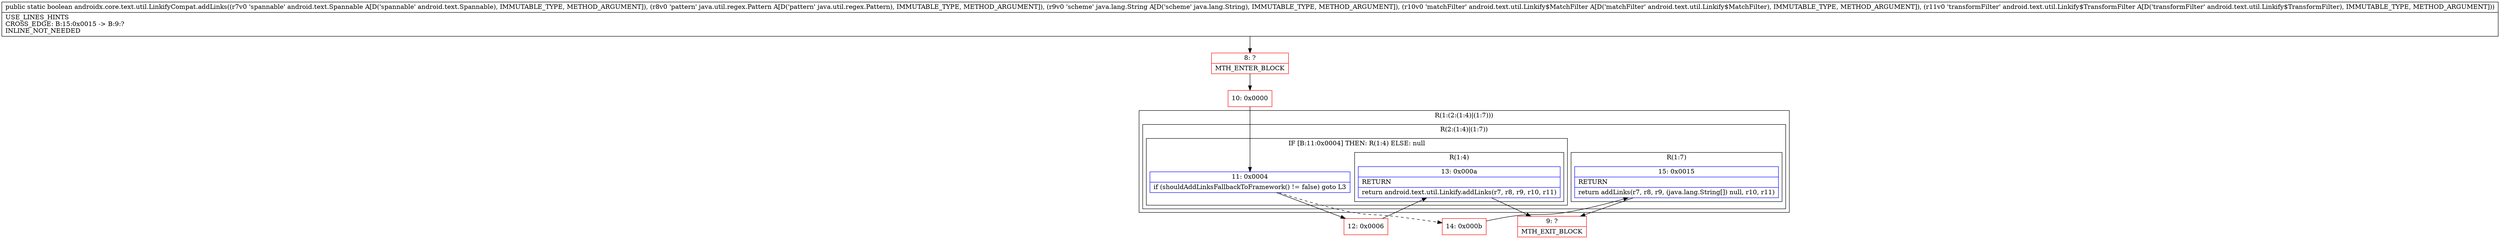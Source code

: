 digraph "CFG forandroidx.core.text.util.LinkifyCompat.addLinks(Landroid\/text\/Spannable;Ljava\/util\/regex\/Pattern;Ljava\/lang\/String;Landroid\/text\/util\/Linkify$MatchFilter;Landroid\/text\/util\/Linkify$TransformFilter;)Z" {
subgraph cluster_Region_451811567 {
label = "R(1:(2:(1:4)|(1:7)))";
node [shape=record,color=blue];
subgraph cluster_Region_1634410469 {
label = "R(2:(1:4)|(1:7))";
node [shape=record,color=blue];
subgraph cluster_IfRegion_482491004 {
label = "IF [B:11:0x0004] THEN: R(1:4) ELSE: null";
node [shape=record,color=blue];
Node_11 [shape=record,label="{11\:\ 0x0004|if (shouldAddLinksFallbackToFramework() != false) goto L3\l}"];
subgraph cluster_Region_899551365 {
label = "R(1:4)";
node [shape=record,color=blue];
Node_13 [shape=record,label="{13\:\ 0x000a|RETURN\l|return android.text.util.Linkify.addLinks(r7, r8, r9, r10, r11)\l}"];
}
}
subgraph cluster_Region_1599950777 {
label = "R(1:7)";
node [shape=record,color=blue];
Node_15 [shape=record,label="{15\:\ 0x0015|RETURN\l|return addLinks(r7, r8, r9, (java.lang.String[]) null, r10, r11)\l}"];
}
}
}
Node_8 [shape=record,color=red,label="{8\:\ ?|MTH_ENTER_BLOCK\l}"];
Node_10 [shape=record,color=red,label="{10\:\ 0x0000}"];
Node_12 [shape=record,color=red,label="{12\:\ 0x0006}"];
Node_9 [shape=record,color=red,label="{9\:\ ?|MTH_EXIT_BLOCK\l}"];
Node_14 [shape=record,color=red,label="{14\:\ 0x000b}"];
MethodNode[shape=record,label="{public static boolean androidx.core.text.util.LinkifyCompat.addLinks((r7v0 'spannable' android.text.Spannable A[D('spannable' android.text.Spannable), IMMUTABLE_TYPE, METHOD_ARGUMENT]), (r8v0 'pattern' java.util.regex.Pattern A[D('pattern' java.util.regex.Pattern), IMMUTABLE_TYPE, METHOD_ARGUMENT]), (r9v0 'scheme' java.lang.String A[D('scheme' java.lang.String), IMMUTABLE_TYPE, METHOD_ARGUMENT]), (r10v0 'matchFilter' android.text.util.Linkify$MatchFilter A[D('matchFilter' android.text.util.Linkify$MatchFilter), IMMUTABLE_TYPE, METHOD_ARGUMENT]), (r11v0 'transformFilter' android.text.util.Linkify$TransformFilter A[D('transformFilter' android.text.util.Linkify$TransformFilter), IMMUTABLE_TYPE, METHOD_ARGUMENT]))  | USE_LINES_HINTS\lCROSS_EDGE: B:15:0x0015 \-\> B:9:?\lINLINE_NOT_NEEDED\l}"];
MethodNode -> Node_8;Node_11 -> Node_12;
Node_11 -> Node_14[style=dashed];
Node_13 -> Node_9;
Node_15 -> Node_9;
Node_8 -> Node_10;
Node_10 -> Node_11;
Node_12 -> Node_13;
Node_14 -> Node_15;
}

